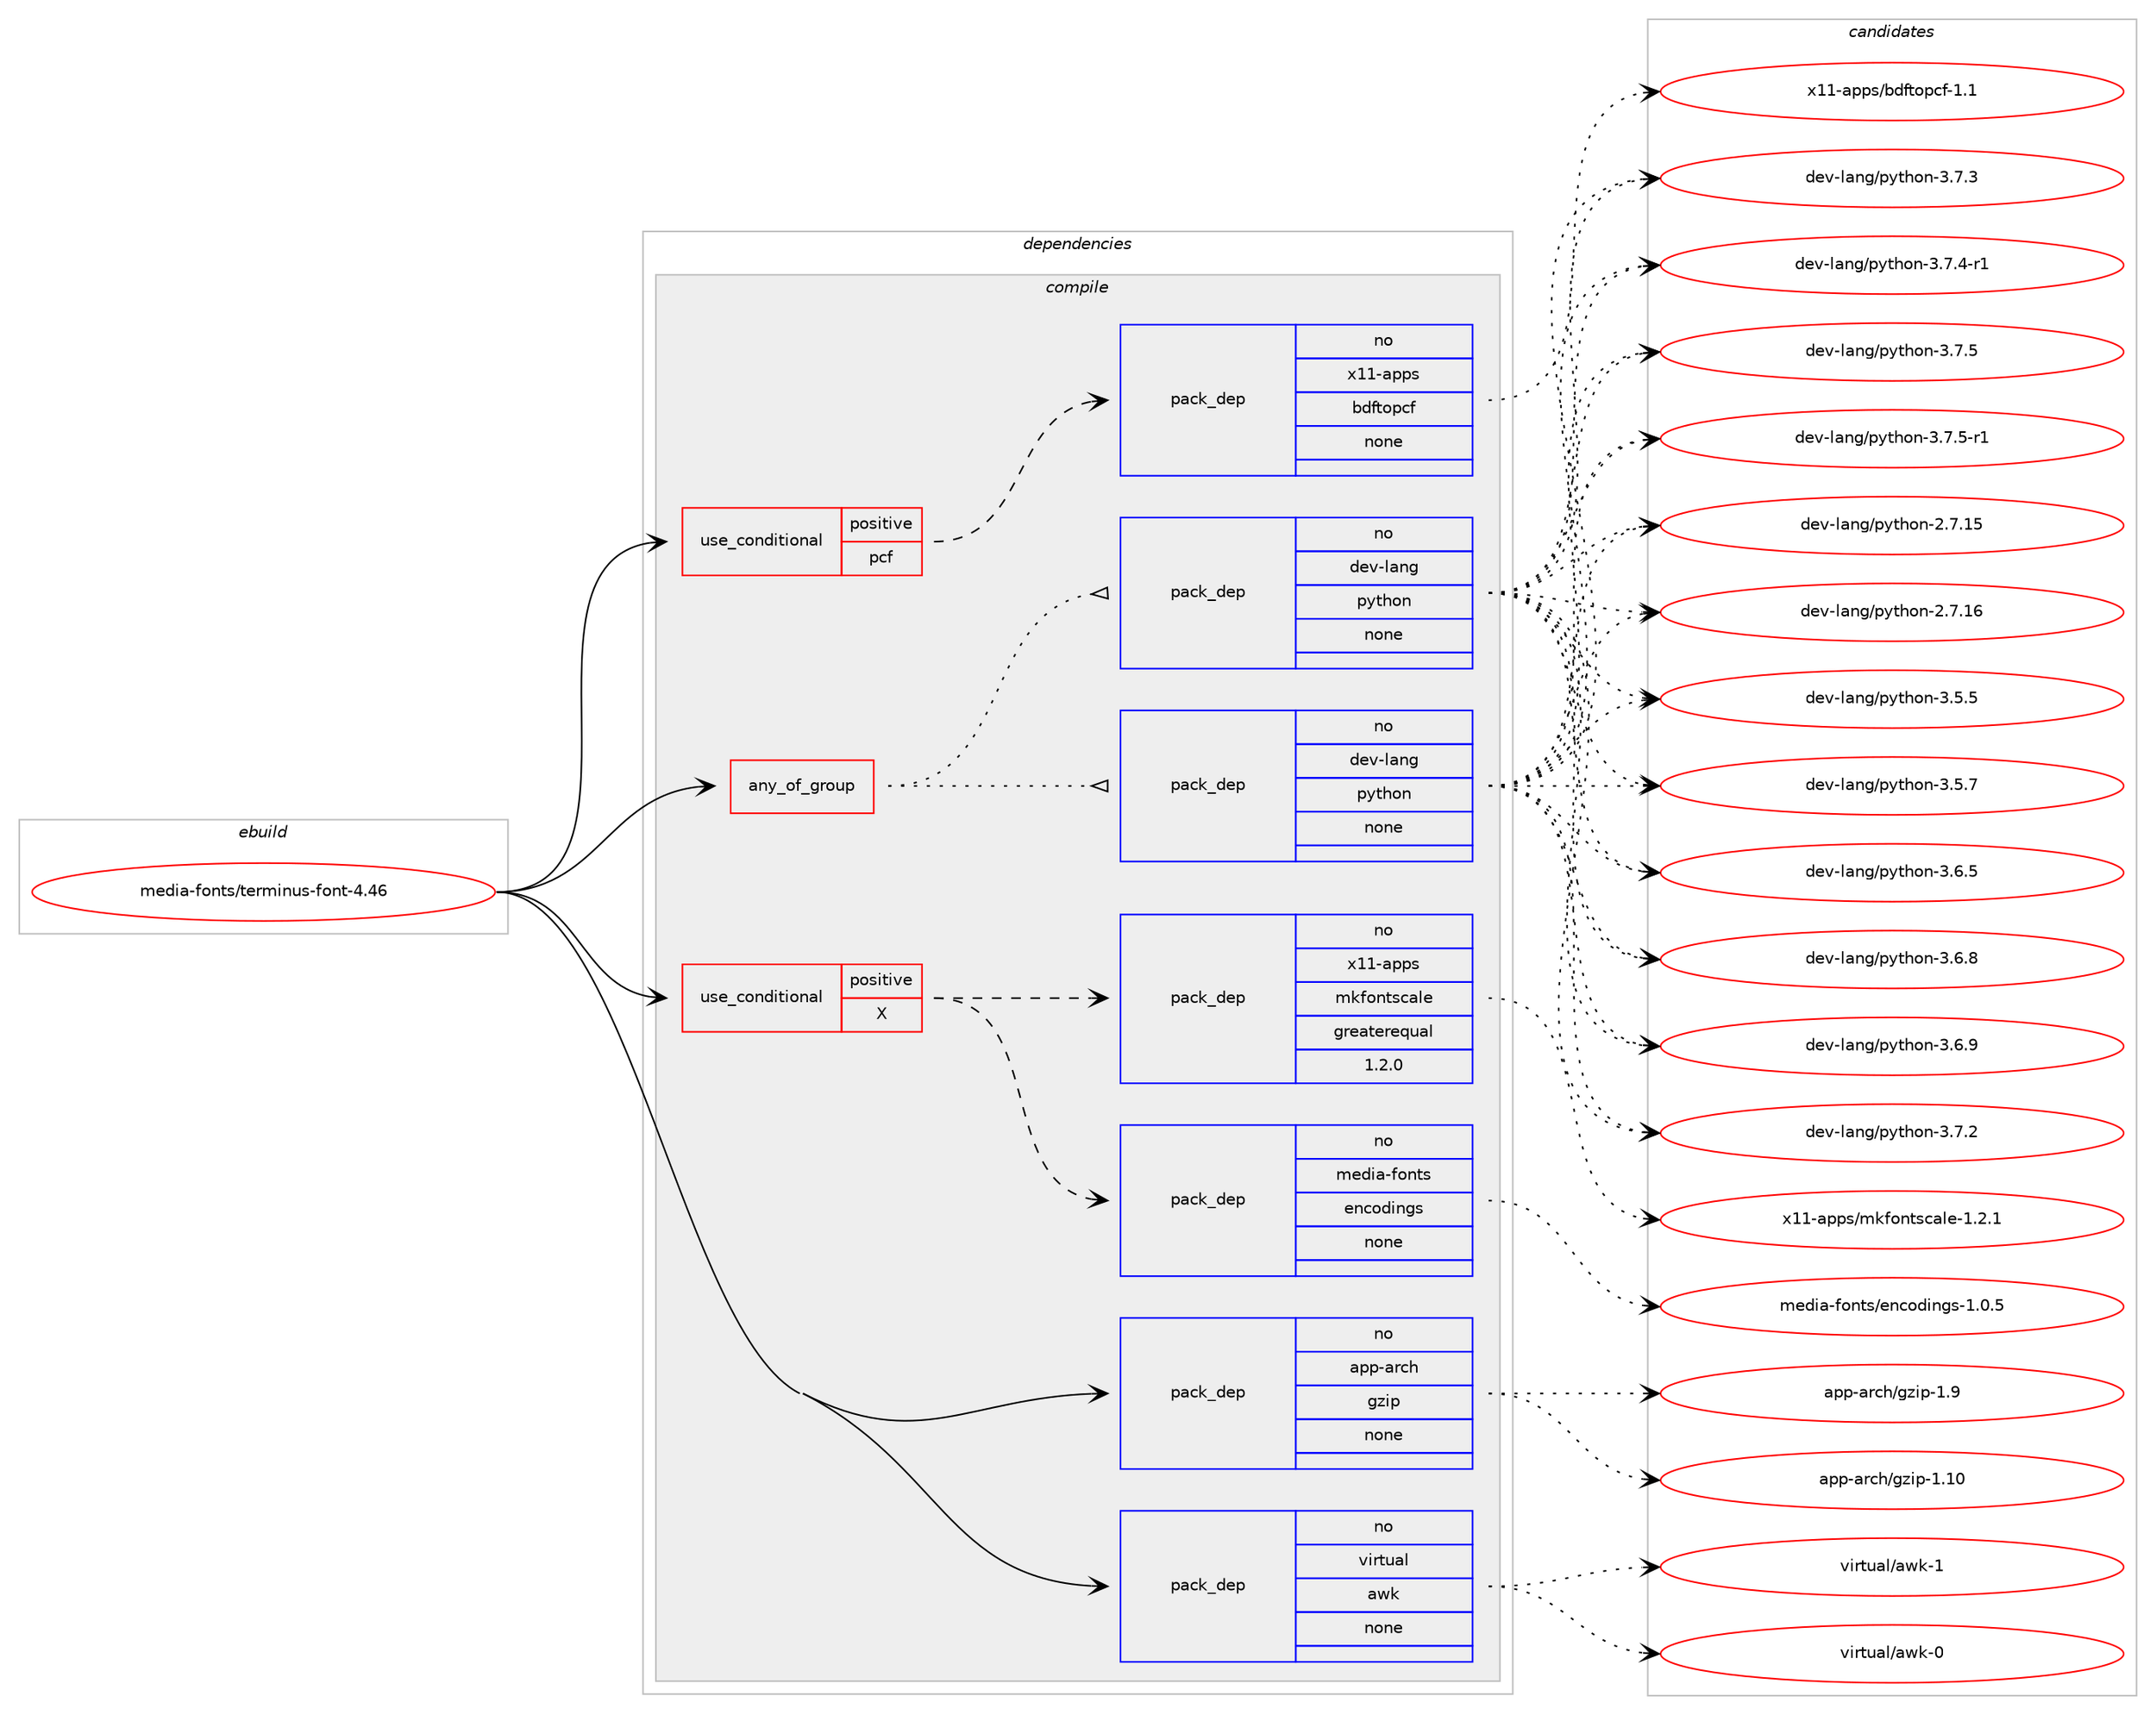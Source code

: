 digraph prolog {

# *************
# Graph options
# *************

newrank=true;
concentrate=true;
compound=true;
graph [rankdir=LR,fontname=Helvetica,fontsize=10,ranksep=1.5];#, ranksep=2.5, nodesep=0.2];
edge  [arrowhead=vee];
node  [fontname=Helvetica,fontsize=10];

# **********
# The ebuild
# **********

subgraph cluster_leftcol {
color=gray;
rank=same;
label=<<i>ebuild</i>>;
id [label="media-fonts/terminus-font-4.46", color=red, width=4, href="../media-fonts/terminus-font-4.46.svg"];
}

# ****************
# The dependencies
# ****************

subgraph cluster_midcol {
color=gray;
label=<<i>dependencies</i>>;
subgraph cluster_compile {
fillcolor="#eeeeee";
style=filled;
label=<<i>compile</i>>;
subgraph any13089 {
dependency777348 [label=<<TABLE BORDER="0" CELLBORDER="1" CELLSPACING="0" CELLPADDING="4"><TR><TD CELLPADDING="10">any_of_group</TD></TR></TABLE>>, shape=none, color=red];subgraph pack574624 {
dependency777349 [label=<<TABLE BORDER="0" CELLBORDER="1" CELLSPACING="0" CELLPADDING="4" WIDTH="220"><TR><TD ROWSPAN="6" CELLPADDING="30">pack_dep</TD></TR><TR><TD WIDTH="110">no</TD></TR><TR><TD>dev-lang</TD></TR><TR><TD>python</TD></TR><TR><TD>none</TD></TR><TR><TD></TD></TR></TABLE>>, shape=none, color=blue];
}
dependency777348:e -> dependency777349:w [weight=20,style="dotted",arrowhead="oinv"];
subgraph pack574625 {
dependency777350 [label=<<TABLE BORDER="0" CELLBORDER="1" CELLSPACING="0" CELLPADDING="4" WIDTH="220"><TR><TD ROWSPAN="6" CELLPADDING="30">pack_dep</TD></TR><TR><TD WIDTH="110">no</TD></TR><TR><TD>dev-lang</TD></TR><TR><TD>python</TD></TR><TR><TD>none</TD></TR><TR><TD></TD></TR></TABLE>>, shape=none, color=blue];
}
dependency777348:e -> dependency777350:w [weight=20,style="dotted",arrowhead="oinv"];
}
id:e -> dependency777348:w [weight=20,style="solid",arrowhead="vee"];
subgraph cond189221 {
dependency777351 [label=<<TABLE BORDER="0" CELLBORDER="1" CELLSPACING="0" CELLPADDING="4"><TR><TD ROWSPAN="3" CELLPADDING="10">use_conditional</TD></TR><TR><TD>positive</TD></TR><TR><TD>X</TD></TR></TABLE>>, shape=none, color=red];
subgraph pack574626 {
dependency777352 [label=<<TABLE BORDER="0" CELLBORDER="1" CELLSPACING="0" CELLPADDING="4" WIDTH="220"><TR><TD ROWSPAN="6" CELLPADDING="30">pack_dep</TD></TR><TR><TD WIDTH="110">no</TD></TR><TR><TD>x11-apps</TD></TR><TR><TD>mkfontscale</TD></TR><TR><TD>greaterequal</TD></TR><TR><TD>1.2.0</TD></TR></TABLE>>, shape=none, color=blue];
}
dependency777351:e -> dependency777352:w [weight=20,style="dashed",arrowhead="vee"];
subgraph pack574627 {
dependency777353 [label=<<TABLE BORDER="0" CELLBORDER="1" CELLSPACING="0" CELLPADDING="4" WIDTH="220"><TR><TD ROWSPAN="6" CELLPADDING="30">pack_dep</TD></TR><TR><TD WIDTH="110">no</TD></TR><TR><TD>media-fonts</TD></TR><TR><TD>encodings</TD></TR><TR><TD>none</TD></TR><TR><TD></TD></TR></TABLE>>, shape=none, color=blue];
}
dependency777351:e -> dependency777353:w [weight=20,style="dashed",arrowhead="vee"];
}
id:e -> dependency777351:w [weight=20,style="solid",arrowhead="vee"];
subgraph cond189222 {
dependency777354 [label=<<TABLE BORDER="0" CELLBORDER="1" CELLSPACING="0" CELLPADDING="4"><TR><TD ROWSPAN="3" CELLPADDING="10">use_conditional</TD></TR><TR><TD>positive</TD></TR><TR><TD>pcf</TD></TR></TABLE>>, shape=none, color=red];
subgraph pack574628 {
dependency777355 [label=<<TABLE BORDER="0" CELLBORDER="1" CELLSPACING="0" CELLPADDING="4" WIDTH="220"><TR><TD ROWSPAN="6" CELLPADDING="30">pack_dep</TD></TR><TR><TD WIDTH="110">no</TD></TR><TR><TD>x11-apps</TD></TR><TR><TD>bdftopcf</TD></TR><TR><TD>none</TD></TR><TR><TD></TD></TR></TABLE>>, shape=none, color=blue];
}
dependency777354:e -> dependency777355:w [weight=20,style="dashed",arrowhead="vee"];
}
id:e -> dependency777354:w [weight=20,style="solid",arrowhead="vee"];
subgraph pack574629 {
dependency777356 [label=<<TABLE BORDER="0" CELLBORDER="1" CELLSPACING="0" CELLPADDING="4" WIDTH="220"><TR><TD ROWSPAN="6" CELLPADDING="30">pack_dep</TD></TR><TR><TD WIDTH="110">no</TD></TR><TR><TD>app-arch</TD></TR><TR><TD>gzip</TD></TR><TR><TD>none</TD></TR><TR><TD></TD></TR></TABLE>>, shape=none, color=blue];
}
id:e -> dependency777356:w [weight=20,style="solid",arrowhead="vee"];
subgraph pack574630 {
dependency777357 [label=<<TABLE BORDER="0" CELLBORDER="1" CELLSPACING="0" CELLPADDING="4" WIDTH="220"><TR><TD ROWSPAN="6" CELLPADDING="30">pack_dep</TD></TR><TR><TD WIDTH="110">no</TD></TR><TR><TD>virtual</TD></TR><TR><TD>awk</TD></TR><TR><TD>none</TD></TR><TR><TD></TD></TR></TABLE>>, shape=none, color=blue];
}
id:e -> dependency777357:w [weight=20,style="solid",arrowhead="vee"];
}
subgraph cluster_compileandrun {
fillcolor="#eeeeee";
style=filled;
label=<<i>compile and run</i>>;
}
subgraph cluster_run {
fillcolor="#eeeeee";
style=filled;
label=<<i>run</i>>;
}
}

# **************
# The candidates
# **************

subgraph cluster_choices {
rank=same;
color=gray;
label=<<i>candidates</i>>;

subgraph choice574624 {
color=black;
nodesep=1;
choice10010111845108971101034711212111610411111045504655464953 [label="dev-lang/python-2.7.15", color=red, width=4,href="../dev-lang/python-2.7.15.svg"];
choice10010111845108971101034711212111610411111045504655464954 [label="dev-lang/python-2.7.16", color=red, width=4,href="../dev-lang/python-2.7.16.svg"];
choice100101118451089711010347112121116104111110455146534653 [label="dev-lang/python-3.5.5", color=red, width=4,href="../dev-lang/python-3.5.5.svg"];
choice100101118451089711010347112121116104111110455146534655 [label="dev-lang/python-3.5.7", color=red, width=4,href="../dev-lang/python-3.5.7.svg"];
choice100101118451089711010347112121116104111110455146544653 [label="dev-lang/python-3.6.5", color=red, width=4,href="../dev-lang/python-3.6.5.svg"];
choice100101118451089711010347112121116104111110455146544656 [label="dev-lang/python-3.6.8", color=red, width=4,href="../dev-lang/python-3.6.8.svg"];
choice100101118451089711010347112121116104111110455146544657 [label="dev-lang/python-3.6.9", color=red, width=4,href="../dev-lang/python-3.6.9.svg"];
choice100101118451089711010347112121116104111110455146554650 [label="dev-lang/python-3.7.2", color=red, width=4,href="../dev-lang/python-3.7.2.svg"];
choice100101118451089711010347112121116104111110455146554651 [label="dev-lang/python-3.7.3", color=red, width=4,href="../dev-lang/python-3.7.3.svg"];
choice1001011184510897110103471121211161041111104551465546524511449 [label="dev-lang/python-3.7.4-r1", color=red, width=4,href="../dev-lang/python-3.7.4-r1.svg"];
choice100101118451089711010347112121116104111110455146554653 [label="dev-lang/python-3.7.5", color=red, width=4,href="../dev-lang/python-3.7.5.svg"];
choice1001011184510897110103471121211161041111104551465546534511449 [label="dev-lang/python-3.7.5-r1", color=red, width=4,href="../dev-lang/python-3.7.5-r1.svg"];
dependency777349:e -> choice10010111845108971101034711212111610411111045504655464953:w [style=dotted,weight="100"];
dependency777349:e -> choice10010111845108971101034711212111610411111045504655464954:w [style=dotted,weight="100"];
dependency777349:e -> choice100101118451089711010347112121116104111110455146534653:w [style=dotted,weight="100"];
dependency777349:e -> choice100101118451089711010347112121116104111110455146534655:w [style=dotted,weight="100"];
dependency777349:e -> choice100101118451089711010347112121116104111110455146544653:w [style=dotted,weight="100"];
dependency777349:e -> choice100101118451089711010347112121116104111110455146544656:w [style=dotted,weight="100"];
dependency777349:e -> choice100101118451089711010347112121116104111110455146544657:w [style=dotted,weight="100"];
dependency777349:e -> choice100101118451089711010347112121116104111110455146554650:w [style=dotted,weight="100"];
dependency777349:e -> choice100101118451089711010347112121116104111110455146554651:w [style=dotted,weight="100"];
dependency777349:e -> choice1001011184510897110103471121211161041111104551465546524511449:w [style=dotted,weight="100"];
dependency777349:e -> choice100101118451089711010347112121116104111110455146554653:w [style=dotted,weight="100"];
dependency777349:e -> choice1001011184510897110103471121211161041111104551465546534511449:w [style=dotted,weight="100"];
}
subgraph choice574625 {
color=black;
nodesep=1;
choice10010111845108971101034711212111610411111045504655464953 [label="dev-lang/python-2.7.15", color=red, width=4,href="../dev-lang/python-2.7.15.svg"];
choice10010111845108971101034711212111610411111045504655464954 [label="dev-lang/python-2.7.16", color=red, width=4,href="../dev-lang/python-2.7.16.svg"];
choice100101118451089711010347112121116104111110455146534653 [label="dev-lang/python-3.5.5", color=red, width=4,href="../dev-lang/python-3.5.5.svg"];
choice100101118451089711010347112121116104111110455146534655 [label="dev-lang/python-3.5.7", color=red, width=4,href="../dev-lang/python-3.5.7.svg"];
choice100101118451089711010347112121116104111110455146544653 [label="dev-lang/python-3.6.5", color=red, width=4,href="../dev-lang/python-3.6.5.svg"];
choice100101118451089711010347112121116104111110455146544656 [label="dev-lang/python-3.6.8", color=red, width=4,href="../dev-lang/python-3.6.8.svg"];
choice100101118451089711010347112121116104111110455146544657 [label="dev-lang/python-3.6.9", color=red, width=4,href="../dev-lang/python-3.6.9.svg"];
choice100101118451089711010347112121116104111110455146554650 [label="dev-lang/python-3.7.2", color=red, width=4,href="../dev-lang/python-3.7.2.svg"];
choice100101118451089711010347112121116104111110455146554651 [label="dev-lang/python-3.7.3", color=red, width=4,href="../dev-lang/python-3.7.3.svg"];
choice1001011184510897110103471121211161041111104551465546524511449 [label="dev-lang/python-3.7.4-r1", color=red, width=4,href="../dev-lang/python-3.7.4-r1.svg"];
choice100101118451089711010347112121116104111110455146554653 [label="dev-lang/python-3.7.5", color=red, width=4,href="../dev-lang/python-3.7.5.svg"];
choice1001011184510897110103471121211161041111104551465546534511449 [label="dev-lang/python-3.7.5-r1", color=red, width=4,href="../dev-lang/python-3.7.5-r1.svg"];
dependency777350:e -> choice10010111845108971101034711212111610411111045504655464953:w [style=dotted,weight="100"];
dependency777350:e -> choice10010111845108971101034711212111610411111045504655464954:w [style=dotted,weight="100"];
dependency777350:e -> choice100101118451089711010347112121116104111110455146534653:w [style=dotted,weight="100"];
dependency777350:e -> choice100101118451089711010347112121116104111110455146534655:w [style=dotted,weight="100"];
dependency777350:e -> choice100101118451089711010347112121116104111110455146544653:w [style=dotted,weight="100"];
dependency777350:e -> choice100101118451089711010347112121116104111110455146544656:w [style=dotted,weight="100"];
dependency777350:e -> choice100101118451089711010347112121116104111110455146544657:w [style=dotted,weight="100"];
dependency777350:e -> choice100101118451089711010347112121116104111110455146554650:w [style=dotted,weight="100"];
dependency777350:e -> choice100101118451089711010347112121116104111110455146554651:w [style=dotted,weight="100"];
dependency777350:e -> choice1001011184510897110103471121211161041111104551465546524511449:w [style=dotted,weight="100"];
dependency777350:e -> choice100101118451089711010347112121116104111110455146554653:w [style=dotted,weight="100"];
dependency777350:e -> choice1001011184510897110103471121211161041111104551465546534511449:w [style=dotted,weight="100"];
}
subgraph choice574626 {
color=black;
nodesep=1;
choice12049494597112112115471091071021111101161159997108101454946504649 [label="x11-apps/mkfontscale-1.2.1", color=red, width=4,href="../x11-apps/mkfontscale-1.2.1.svg"];
dependency777352:e -> choice12049494597112112115471091071021111101161159997108101454946504649:w [style=dotted,weight="100"];
}
subgraph choice574627 {
color=black;
nodesep=1;
choice10910110010597451021111101161154710111099111100105110103115454946484653 [label="media-fonts/encodings-1.0.5", color=red, width=4,href="../media-fonts/encodings-1.0.5.svg"];
dependency777353:e -> choice10910110010597451021111101161154710111099111100105110103115454946484653:w [style=dotted,weight="100"];
}
subgraph choice574628 {
color=black;
nodesep=1;
choice1204949459711211211547981001021161111129910245494649 [label="x11-apps/bdftopcf-1.1", color=red, width=4,href="../x11-apps/bdftopcf-1.1.svg"];
dependency777355:e -> choice1204949459711211211547981001021161111129910245494649:w [style=dotted,weight="100"];
}
subgraph choice574629 {
color=black;
nodesep=1;
choice97112112459711499104471031221051124549464948 [label="app-arch/gzip-1.10", color=red, width=4,href="../app-arch/gzip-1.10.svg"];
choice971121124597114991044710312210511245494657 [label="app-arch/gzip-1.9", color=red, width=4,href="../app-arch/gzip-1.9.svg"];
dependency777356:e -> choice97112112459711499104471031221051124549464948:w [style=dotted,weight="100"];
dependency777356:e -> choice971121124597114991044710312210511245494657:w [style=dotted,weight="100"];
}
subgraph choice574630 {
color=black;
nodesep=1;
choice1181051141161179710847971191074548 [label="virtual/awk-0", color=red, width=4,href="../virtual/awk-0.svg"];
choice1181051141161179710847971191074549 [label="virtual/awk-1", color=red, width=4,href="../virtual/awk-1.svg"];
dependency777357:e -> choice1181051141161179710847971191074548:w [style=dotted,weight="100"];
dependency777357:e -> choice1181051141161179710847971191074549:w [style=dotted,weight="100"];
}
}

}

